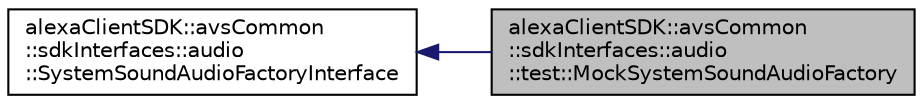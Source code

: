 digraph "alexaClientSDK::avsCommon::sdkInterfaces::audio::test::MockSystemSoundAudioFactory"
{
 // LATEX_PDF_SIZE
  edge [fontname="Helvetica",fontsize="10",labelfontname="Helvetica",labelfontsize="10"];
  node [fontname="Helvetica",fontsize="10",shape=record];
  rankdir="LR";
  Node1 [label="alexaClientSDK::avsCommon\l::sdkInterfaces::audio\l::test::MockSystemSoundAudioFactory",height=0.2,width=0.4,color="black", fillcolor="grey75", style="filled", fontcolor="black",tooltip="Mock class that implements SystemSoundAudioFactoryInterface."];
  Node2 -> Node1 [dir="back",color="midnightblue",fontsize="10",style="solid",fontname="Helvetica"];
  Node2 [label="alexaClientSDK::avsCommon\l::sdkInterfaces::audio\l::SystemSoundAudioFactoryInterface",height=0.2,width=0.4,color="black", fillcolor="white", style="filled",URL="$classalexa_client_s_d_k_1_1avs_common_1_1sdk_interfaces_1_1audio_1_1_system_sound_audio_factory_interface.html",tooltip=" "];
}

